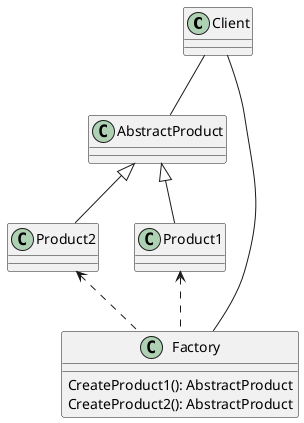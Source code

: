@startuml
'https://plantuml.com/class-diagram



Client -- AbstractProduct
Client -- Factory

AbstractProduct <|-- Product2
AbstractProduct <|-- Product1

Product1 <.. Factory
Product2 <.. Factory

class Factory {
CreateProduct1(): AbstractProduct
CreateProduct2(): AbstractProduct
}


@enduml
